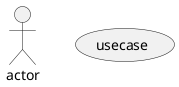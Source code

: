 {
  "sha1": "ni7j7j5ww1ahstmrw3b396wlj5j380f",
  "insertion": {
    "when": "2024-06-04T17:28:38.626Z",
    "url": "http://forum.plantuml.net/7000/shadowing-false-doesnt-work-with-all-elements",
    "user": "plantuml@gmail.com"
  }
}
@startuml
skinparam ActorShadowing   false /' This         work '/
skinparam UsecaseShadowing false /' This doesn't work '/
actor actor
usecase usecase
@enduml
